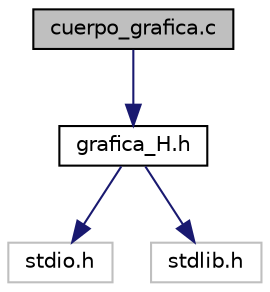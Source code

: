 digraph "cuerpo_grafica.c"
{
 // LATEX_PDF_SIZE
  edge [fontname="Helvetica",fontsize="10",labelfontname="Helvetica",labelfontsize="10"];
  node [fontname="Helvetica",fontsize="10",shape=record];
  Node1 [label="cuerpo_grafica.c",height=0.2,width=0.4,color="black", fillcolor="grey75", style="filled", fontcolor="black",tooltip="fichero para hacer la grafica en gnuplot"];
  Node1 -> Node2 [color="midnightblue",fontsize="10",style="solid",fontname="Helvetica"];
  Node2 [label="grafica_H.h",height=0.2,width=0.4,color="black", fillcolor="white", style="filled",URL="$grafica___h_8h.html",tooltip="Esta es la cabecera del proyecto_grafica."];
  Node2 -> Node3 [color="midnightblue",fontsize="10",style="solid",fontname="Helvetica"];
  Node3 [label="stdio.h",height=0.2,width=0.4,color="grey75", fillcolor="white", style="filled",tooltip=" "];
  Node2 -> Node4 [color="midnightblue",fontsize="10",style="solid",fontname="Helvetica"];
  Node4 [label="stdlib.h",height=0.2,width=0.4,color="grey75", fillcolor="white", style="filled",tooltip=" "];
}
